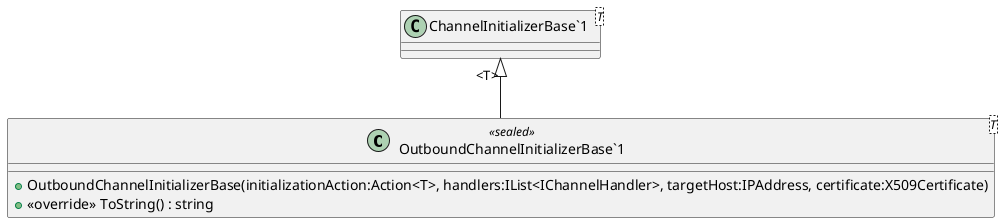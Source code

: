 @startuml
class "OutboundChannelInitializerBase`1"<T> <<sealed>> {
    + OutboundChannelInitializerBase(initializationAction:Action<T>, handlers:IList<IChannelHandler>, targetHost:IPAddress, certificate:X509Certificate)
    + <<override>> ToString() : string
}
class "ChannelInitializerBase`1"<T> {
}
"ChannelInitializerBase`1" "<T>" <|-- "OutboundChannelInitializerBase`1"
@enduml
